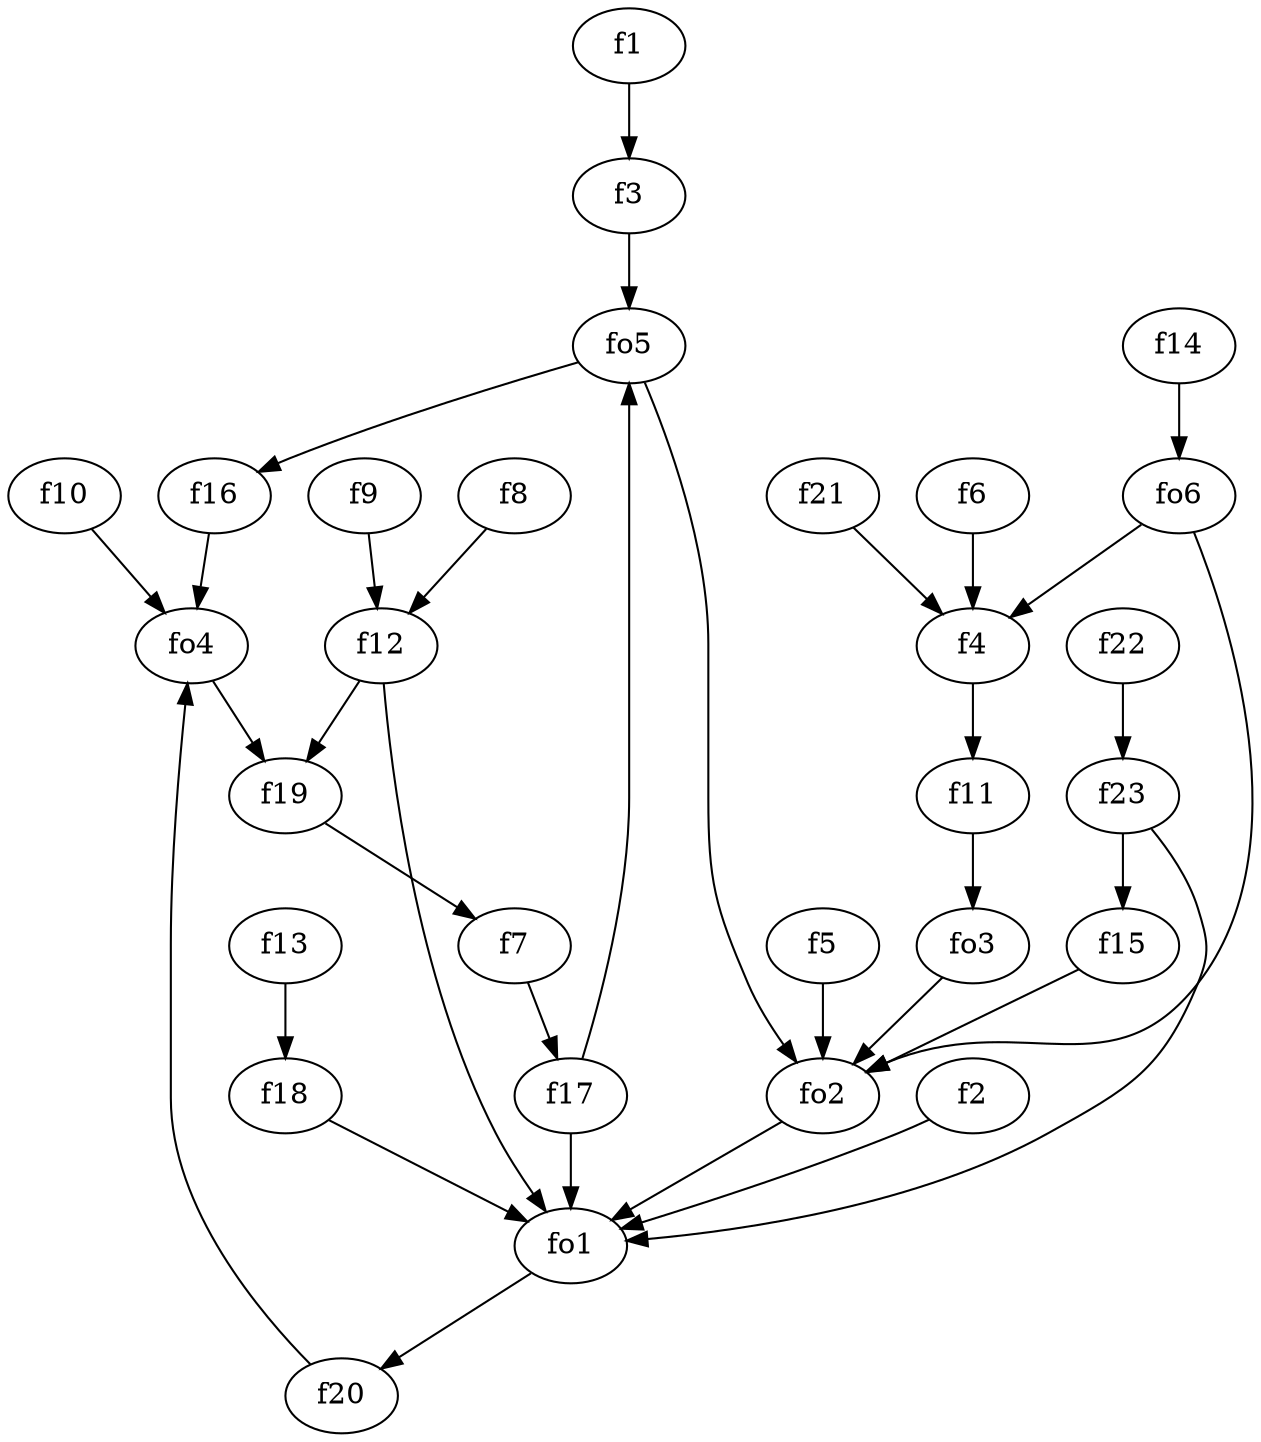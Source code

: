 strict digraph  {
f1;
f2;
f3;
f4;
f5;
f6;
f7;
f8;
f9;
f10;
f11;
f12;
f13;
f14;
f15;
f16;
f17;
f18;
f19;
f20;
f21;
f22;
f23;
fo1;
fo2;
fo3;
fo4;
fo5;
fo6;
f1 -> f3  [weight=2];
f2 -> fo1  [weight=2];
f3 -> fo5  [weight=2];
f4 -> f11  [weight=2];
f5 -> fo2  [weight=2];
f6 -> f4  [weight=2];
f7 -> f17  [weight=2];
f8 -> f12  [weight=2];
f9 -> f12  [weight=2];
f10 -> fo4  [weight=2];
f11 -> fo3  [weight=2];
f12 -> f19  [weight=2];
f12 -> fo1  [weight=2];
f13 -> f18  [weight=2];
f14 -> fo6  [weight=2];
f15 -> fo2  [weight=2];
f16 -> fo4  [weight=2];
f17 -> fo1  [weight=2];
f17 -> fo5  [weight=2];
f18 -> fo1  [weight=2];
f19 -> f7  [weight=2];
f20 -> fo4  [weight=2];
f21 -> f4  [weight=2];
f22 -> f23  [weight=2];
f23 -> fo1  [weight=2];
f23 -> f15  [weight=2];
fo1 -> f20  [weight=2];
fo2 -> fo1  [weight=2];
fo3 -> fo2  [weight=2];
fo4 -> f19  [weight=2];
fo5 -> fo2  [weight=2];
fo5 -> f16  [weight=2];
fo6 -> fo2  [weight=2];
fo6 -> f4  [weight=2];
}
